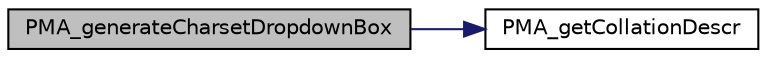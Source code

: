 digraph G
{
  edge [fontname="Helvetica",fontsize="10",labelfontname="Helvetica",labelfontsize="10"];
  node [fontname="Helvetica",fontsize="10",shape=record];
  rankdir="LR";
  Node1 [label="PMA_generateCharsetDropdownBox",height=0.2,width=0.4,color="black", fillcolor="grey75", style="filled" fontcolor="black"];
  Node1 -> Node2 [color="midnightblue",fontsize="10",style="solid",fontname="Helvetica"];
  Node2 [label="PMA_getCollationDescr",height=0.2,width=0.4,color="black", fillcolor="white", style="filled",URL="$mysql__charsets_8lib_8php.html#a015d6b1b88a6c6f694dd1f96e267a338",tooltip="returns description for given collation"];
}

